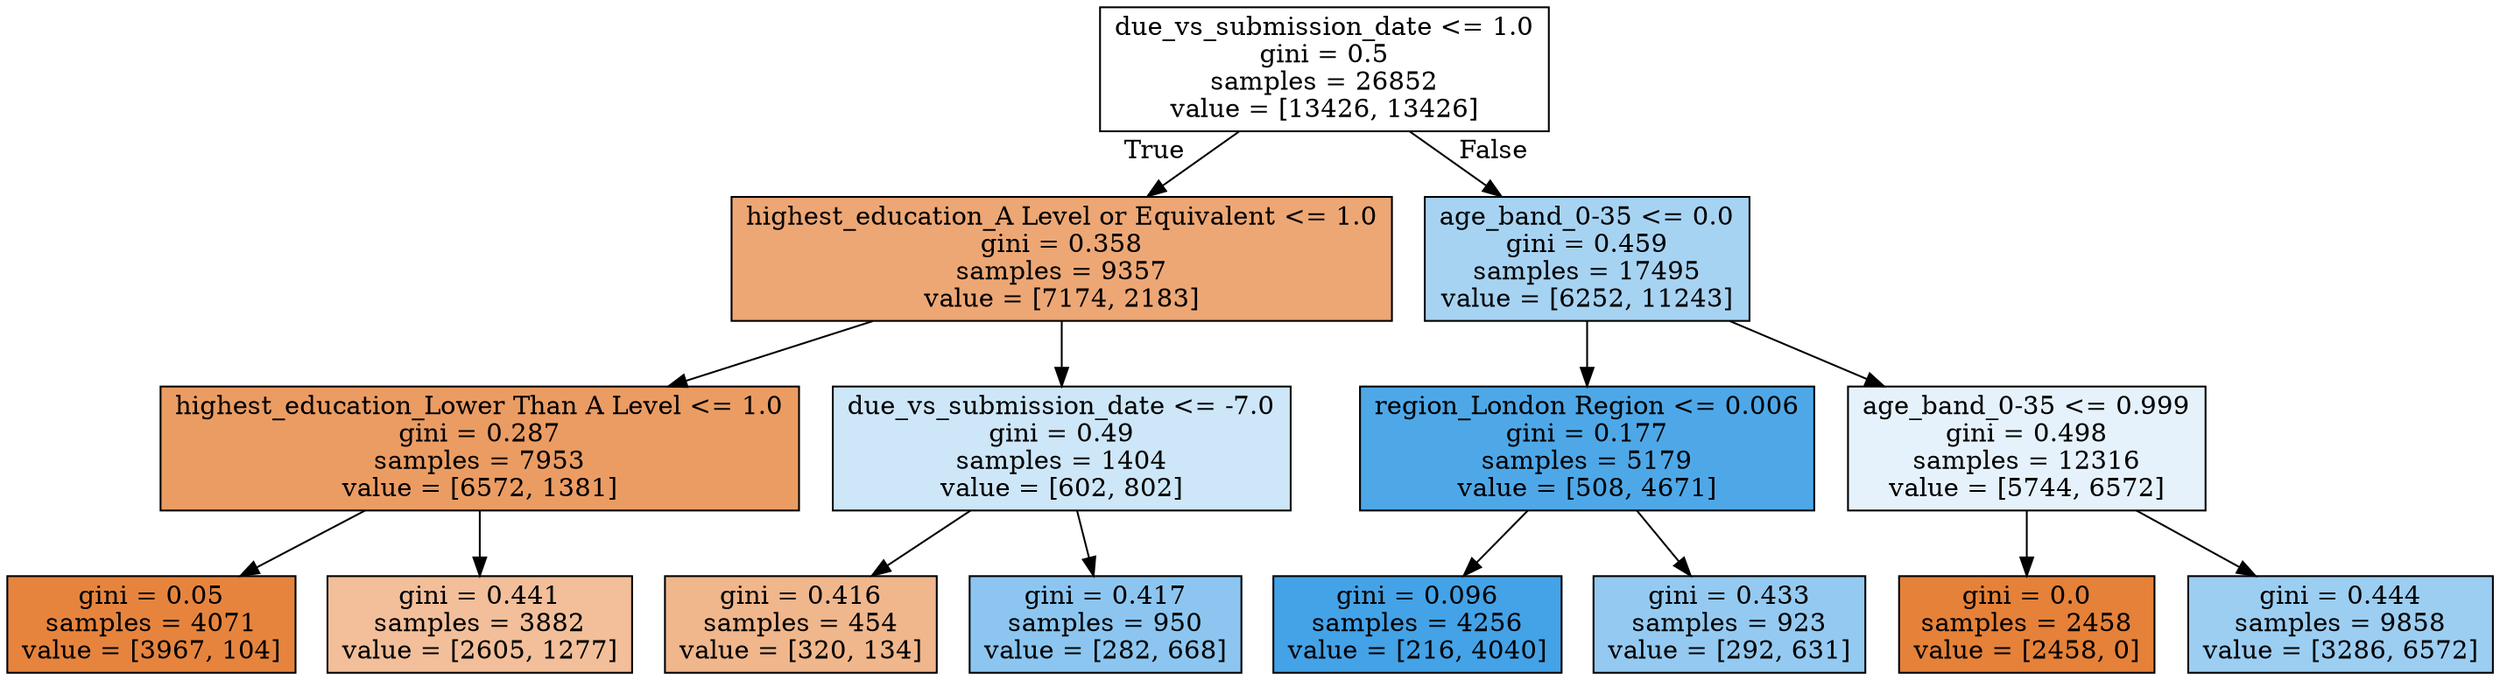 digraph Tree {
node [shape=box, style="filled", color="black"] ;
0 [label="due_vs_submission_date <= 1.0\ngini = 0.5\nsamples = 26852\nvalue = [13426, 13426]", fillcolor="#e5813900"] ;
1 [label="highest_education_A Level or Equivalent <= 1.0\ngini = 0.358\nsamples = 9357\nvalue = [7174, 2183]", fillcolor="#e58139b1"] ;
0 -> 1 [labeldistance=2.5, labelangle=45, headlabel="True"] ;
2 [label="highest_education_Lower Than A Level <= 1.0\ngini = 0.287\nsamples = 7953\nvalue = [6572, 1381]", fillcolor="#e58139c9"] ;
1 -> 2 ;
3 [label="gini = 0.05\nsamples = 4071\nvalue = [3967, 104]", fillcolor="#e58139f8"] ;
2 -> 3 ;
4 [label="gini = 0.441\nsamples = 3882\nvalue = [2605, 1277]", fillcolor="#e5813982"] ;
2 -> 4 ;
5 [label="due_vs_submission_date <= -7.0\ngini = 0.49\nsamples = 1404\nvalue = [602, 802]", fillcolor="#399de540"] ;
1 -> 5 ;
6 [label="gini = 0.416\nsamples = 454\nvalue = [320, 134]", fillcolor="#e5813994"] ;
5 -> 6 ;
7 [label="gini = 0.417\nsamples = 950\nvalue = [282, 668]", fillcolor="#399de593"] ;
5 -> 7 ;
8 [label="age_band_0-35 <= 0.0\ngini = 0.459\nsamples = 17495\nvalue = [6252, 11243]", fillcolor="#399de571"] ;
0 -> 8 [labeldistance=2.5, labelangle=-45, headlabel="False"] ;
9 [label="region_London Region <= 0.006\ngini = 0.177\nsamples = 5179\nvalue = [508, 4671]", fillcolor="#399de5e3"] ;
8 -> 9 ;
10 [label="gini = 0.096\nsamples = 4256\nvalue = [216, 4040]", fillcolor="#399de5f1"] ;
9 -> 10 ;
11 [label="gini = 0.433\nsamples = 923\nvalue = [292, 631]", fillcolor="#399de589"] ;
9 -> 11 ;
12 [label="age_band_0-35 <= 0.999\ngini = 0.498\nsamples = 12316\nvalue = [5744, 6572]", fillcolor="#399de520"] ;
8 -> 12 ;
13 [label="gini = 0.0\nsamples = 2458\nvalue = [2458, 0]", fillcolor="#e58139ff"] ;
12 -> 13 ;
14 [label="gini = 0.444\nsamples = 9858\nvalue = [3286, 6572]", fillcolor="#399de57f"] ;
12 -> 14 ;
}